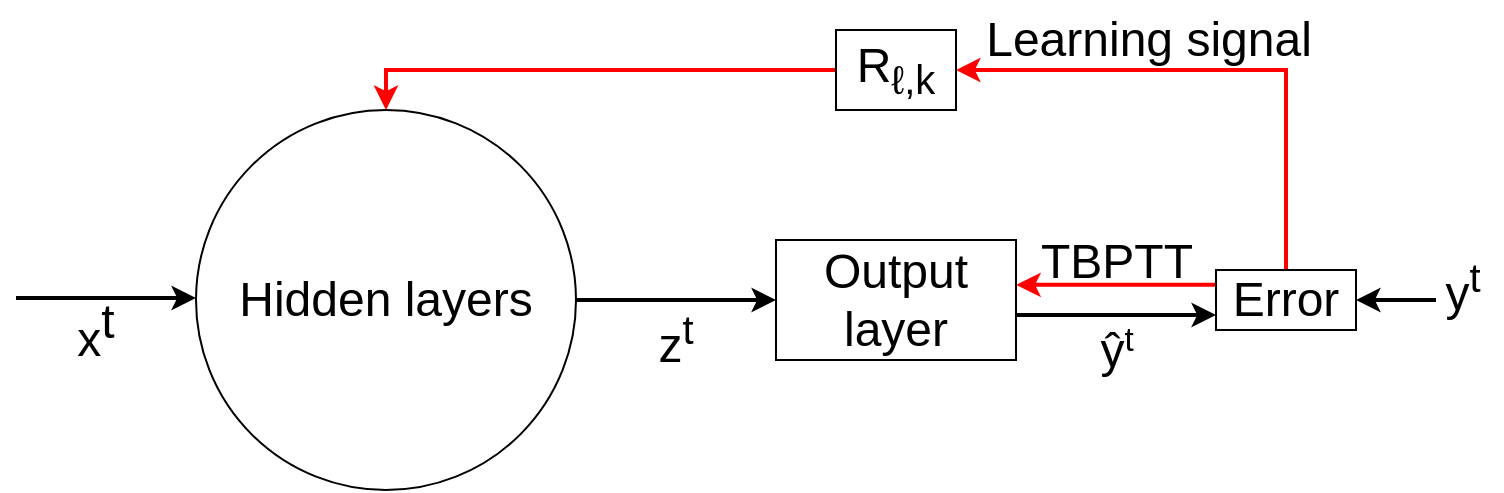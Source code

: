 <mxfile version="20.8.16" type="device"><diagram name="Page-1" id="uZ-8Td6V-HRIUVj7D2OZ"><mxGraphModel dx="819" dy="478" grid="1" gridSize="10" guides="1" tooltips="1" connect="1" arrows="1" fold="1" page="1" pageScale="1" pageWidth="850" pageHeight="1100" math="0" shadow="0"><root><mxCell id="0"/><mxCell id="1" parent="0"/><mxCell id="5T-OULfm5Vfq0g_jo4e0-1" value="x&lt;sup style=&quot;font-size: 24px;&quot;&gt;t&lt;/sup&gt;" style="text;html=1;align=center;verticalAlign=middle;whiteSpace=wrap;rounded=0;fontSize=24;labelBorderColor=none;strokeColor=none;" vertex="1" parent="1"><mxGeometry x="50" y="305" width="40" height="30" as="geometry"/></mxCell><mxCell id="5T-OULfm5Vfq0g_jo4e0-10" style="edgeStyle=orthogonalEdgeStyle;rounded=0;orthogonalLoop=1;jettySize=auto;html=1;entryX=0;entryY=0.5;entryDx=0;entryDy=0;fontSize=24;strokeWidth=2;" edge="1" parent="1" source="5T-OULfm5Vfq0g_jo4e0-2" target="5T-OULfm5Vfq0g_jo4e0-3"><mxGeometry relative="1" as="geometry"/></mxCell><mxCell id="5T-OULfm5Vfq0g_jo4e0-2" value="Hidden layers" style="ellipse;whiteSpace=wrap;html=1;aspect=fixed;fontSize=24;" vertex="1" parent="1"><mxGeometry x="120" y="210" width="190" height="190" as="geometry"/></mxCell><mxCell id="5T-OULfm5Vfq0g_jo4e0-19" style="edgeStyle=orthogonalEdgeStyle;rounded=0;orthogonalLoop=1;jettySize=auto;html=1;entryX=0;entryY=0.75;entryDx=0;entryDy=0;strokeColor=#000000;strokeWidth=2;fontSize=24;" edge="1" parent="1" source="5T-OULfm5Vfq0g_jo4e0-3" target="5T-OULfm5Vfq0g_jo4e0-12"><mxGeometry relative="1" as="geometry"><Array as="points"><mxPoint x="580" y="313"/></Array></mxGeometry></mxCell><mxCell id="5T-OULfm5Vfq0g_jo4e0-3" value="Output layer" style="rounded=0;whiteSpace=wrap;html=1;fontSize=24;" vertex="1" parent="1"><mxGeometry x="410" y="275" width="120" height="60" as="geometry"/></mxCell><mxCell id="5T-OULfm5Vfq0g_jo4e0-4" value="z&lt;sup&gt;t&lt;/sup&gt;" style="text;html=1;strokeColor=none;fillColor=none;align=center;verticalAlign=middle;whiteSpace=wrap;rounded=0;fontSize=24;" vertex="1" parent="1"><mxGeometry x="340" y="310" width="40" height="30" as="geometry"/></mxCell><mxCell id="5T-OULfm5Vfq0g_jo4e0-6" value="ŷ&lt;span style=&quot;font-size: 20px;&quot;&gt;&lt;sup&gt;t&lt;/sup&gt;&lt;/span&gt;" style="text;html=1;align=center;verticalAlign=middle;resizable=0;points=[];autosize=1;strokeColor=none;fillColor=none;fontSize=24;" vertex="1" parent="1"><mxGeometry x="560" y="310" width="40" height="40" as="geometry"/></mxCell><mxCell id="5T-OULfm5Vfq0g_jo4e0-7" value="y&lt;sup&gt;t&lt;/sup&gt;" style="text;html=1;align=center;verticalAlign=middle;resizable=0;points=[];autosize=1;strokeColor=none;fillColor=none;fontSize=24;" vertex="1" parent="1"><mxGeometry x="733" y="274" width="40" height="50" as="geometry"/></mxCell><mxCell id="5T-OULfm5Vfq0g_jo4e0-9" value="" style="endArrow=classic;html=1;rounded=0;fontSize=24;entryX=0;entryY=0.5;entryDx=0;entryDy=0;strokeWidth=2;" edge="1" parent="1"><mxGeometry width="50" height="50" relative="1" as="geometry"><mxPoint x="30" y="304" as="sourcePoint"/><mxPoint x="120.0" y="304" as="targetPoint"/></mxGeometry></mxCell><mxCell id="5T-OULfm5Vfq0g_jo4e0-15" style="edgeStyle=orthogonalEdgeStyle;rounded=0;orthogonalLoop=1;jettySize=auto;html=1;entryX=1;entryY=0.5;entryDx=0;entryDy=0;fontSize=24;strokeColor=#FF0000;strokeWidth=2;" edge="1" parent="1" source="5T-OULfm5Vfq0g_jo4e0-12" target="5T-OULfm5Vfq0g_jo4e0-14"><mxGeometry relative="1" as="geometry"><Array as="points"><mxPoint x="665" y="190"/></Array></mxGeometry></mxCell><mxCell id="5T-OULfm5Vfq0g_jo4e0-20" style="edgeStyle=orthogonalEdgeStyle;rounded=0;orthogonalLoop=1;jettySize=auto;html=1;entryX=1.001;entryY=0.374;entryDx=0;entryDy=0;entryPerimeter=0;strokeColor=#FF0000;strokeWidth=2;fontSize=24;" edge="1" parent="1" source="5T-OULfm5Vfq0g_jo4e0-12" target="5T-OULfm5Vfq0g_jo4e0-3"><mxGeometry relative="1" as="geometry"><Array as="points"><mxPoint x="580" y="297"/></Array></mxGeometry></mxCell><mxCell id="5T-OULfm5Vfq0g_jo4e0-24" style="edgeStyle=orthogonalEdgeStyle;rounded=0;orthogonalLoop=1;jettySize=auto;html=1;strokeColor=#000000;strokeWidth=2;fontSize=24;endArrow=none;endFill=0;startArrow=classic;startFill=1;" edge="1" parent="1" source="5T-OULfm5Vfq0g_jo4e0-12"><mxGeometry relative="1" as="geometry"><mxPoint x="740" y="305" as="targetPoint"/></mxGeometry></mxCell><mxCell id="5T-OULfm5Vfq0g_jo4e0-12" value="Error" style="rounded=0;whiteSpace=wrap;html=1;labelBorderColor=none;strokeColor=default;fontSize=24;" vertex="1" parent="1"><mxGeometry x="630" y="290" width="70" height="30" as="geometry"/></mxCell><mxCell id="5T-OULfm5Vfq0g_jo4e0-21" style="edgeStyle=orthogonalEdgeStyle;rounded=0;orthogonalLoop=1;jettySize=auto;html=1;entryX=0.5;entryY=0;entryDx=0;entryDy=0;strokeColor=#FF0000;strokeWidth=2;fontSize=24;" edge="1" parent="1" source="5T-OULfm5Vfq0g_jo4e0-14" target="5T-OULfm5Vfq0g_jo4e0-2"><mxGeometry relative="1" as="geometry"/></mxCell><mxCell id="5T-OULfm5Vfq0g_jo4e0-14" value="R&lt;sub&gt;ℓ,k&lt;/sub&gt;" style="rounded=0;whiteSpace=wrap;html=1;labelBorderColor=none;strokeColor=default;fontSize=24;" vertex="1" parent="1"><mxGeometry x="440" y="170" width="60" height="40" as="geometry"/></mxCell><mxCell id="5T-OULfm5Vfq0g_jo4e0-22" value="Learning signal" style="text;html=1;align=center;verticalAlign=middle;resizable=0;points=[];autosize=1;strokeColor=none;fillColor=none;fontSize=24;" vertex="1" parent="1"><mxGeometry x="501" y="155" width="190" height="40" as="geometry"/></mxCell><mxCell id="5T-OULfm5Vfq0g_jo4e0-23" value="TBPTT" style="text;html=1;align=center;verticalAlign=middle;resizable=0;points=[];autosize=1;strokeColor=none;fillColor=none;fontSize=24;" vertex="1" parent="1"><mxGeometry x="530" y="266" width="100" height="40" as="geometry"/></mxCell></root></mxGraphModel></diagram></mxfile>